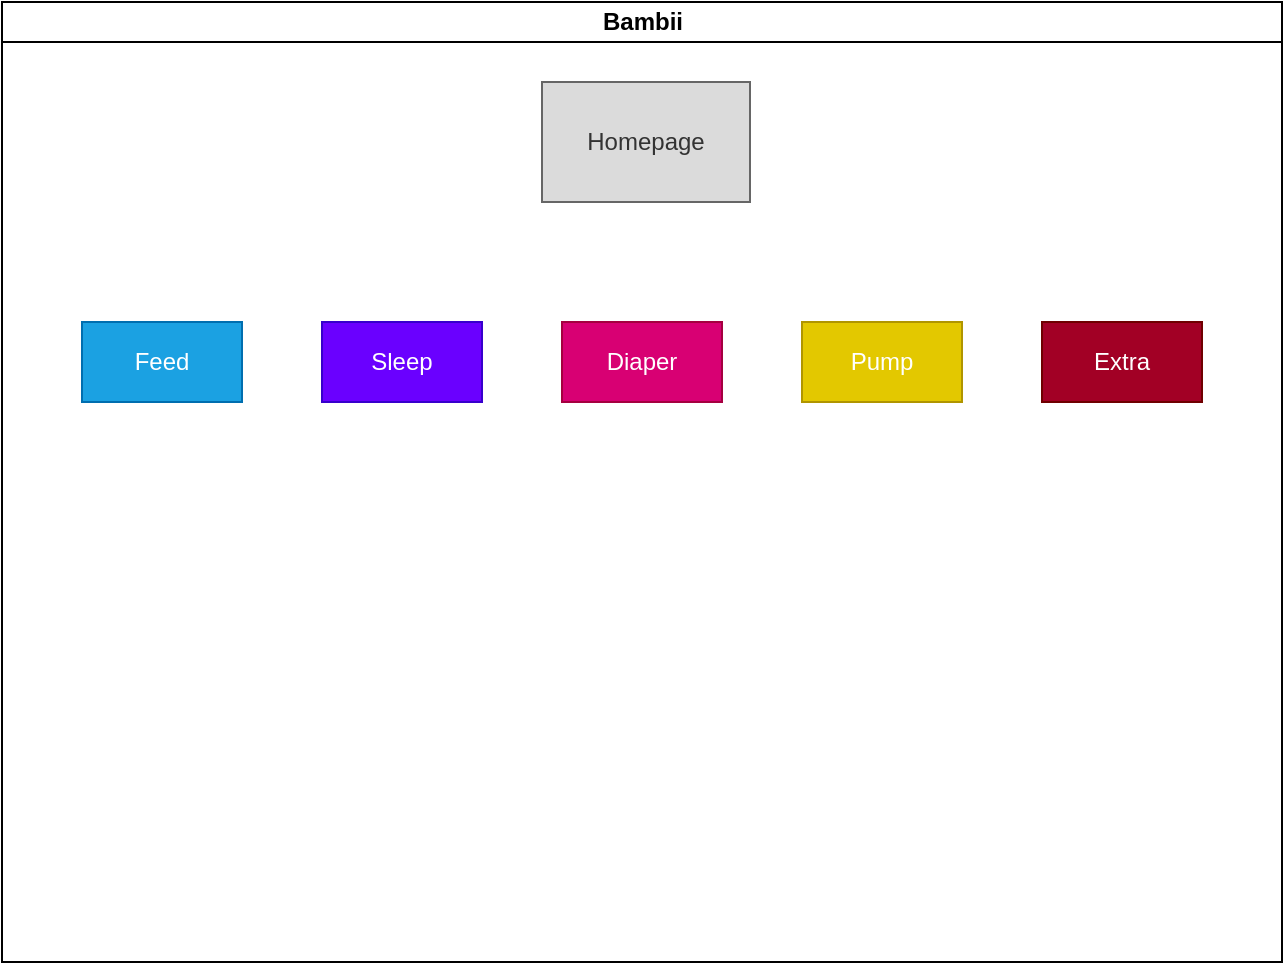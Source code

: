 <mxfile version="14.4.4" type="device"><diagram id="prtHgNgQTEPvFCAcTncT" name="Page-1"><mxGraphModel dx="1008" dy="536" grid="1" gridSize="10" guides="1" tooltips="1" connect="1" arrows="1" fold="1" page="1" pageScale="1" pageWidth="827" pageHeight="1169" math="0" shadow="0"><root><mxCell id="0"/><mxCell id="1" parent="0"/><mxCell id="dNxyNK7c78bLwvsdeMH5-11" value="Bambii" style="swimlane;html=1;startSize=20;horizontal=1;containerType=tree;glass=0;" parent="1" vertex="1"><mxGeometry x="40" y="80" width="640" height="480" as="geometry"/></mxCell><mxCell id="kDUrINOkfNZfUW_VGhKG-1" value="Homepage" style="rounded=0;whiteSpace=wrap;html=1;strokeColor=#666666;fontColor=#333333;fillColor=#DBDBDB;" vertex="1" parent="dNxyNK7c78bLwvsdeMH5-11"><mxGeometry x="270" y="40" width="104" height="60" as="geometry"/></mxCell><mxCell id="kDUrINOkfNZfUW_VGhKG-2" value="Sleep" style="rounded=0;whiteSpace=wrap;html=1;fillColor=#6a00ff;strokeColor=#3700CC;fontColor=#ffffff;" vertex="1" parent="dNxyNK7c78bLwvsdeMH5-11"><mxGeometry x="160" y="160" width="80" height="40" as="geometry"/></mxCell><mxCell id="kDUrINOkfNZfUW_VGhKG-4" value="Pump" style="rounded=0;whiteSpace=wrap;html=1;fillColor=#e3c800;strokeColor=#B09500;fontColor=#ffffff;" vertex="1" parent="dNxyNK7c78bLwvsdeMH5-11"><mxGeometry x="400" y="160" width="80" height="40" as="geometry"/></mxCell><mxCell id="kDUrINOkfNZfUW_VGhKG-3" value="Feed" style="rounded=0;whiteSpace=wrap;html=1;fillColor=#1ba1e2;strokeColor=#006EAF;fontColor=#ffffff;" vertex="1" parent="dNxyNK7c78bLwvsdeMH5-11"><mxGeometry x="40" y="160" width="80" height="40" as="geometry"/></mxCell><mxCell id="kDUrINOkfNZfUW_VGhKG-6" value="Diaper" style="rounded=0;whiteSpace=wrap;html=1;strokeColor=#A50040;fontColor=#ffffff;fillColor=#d80073;" vertex="1" parent="dNxyNK7c78bLwvsdeMH5-11"><mxGeometry x="280" y="160" width="80" height="40" as="geometry"/></mxCell><mxCell id="kDUrINOkfNZfUW_VGhKG-7" value="Extra" style="rounded=0;whiteSpace=wrap;html=1;fillColor=#a20025;strokeColor=#6F0000;fontColor=#ffffff;" vertex="1" parent="dNxyNK7c78bLwvsdeMH5-11"><mxGeometry x="520" y="160" width="80" height="40" as="geometry"/></mxCell></root></mxGraphModel></diagram></mxfile>